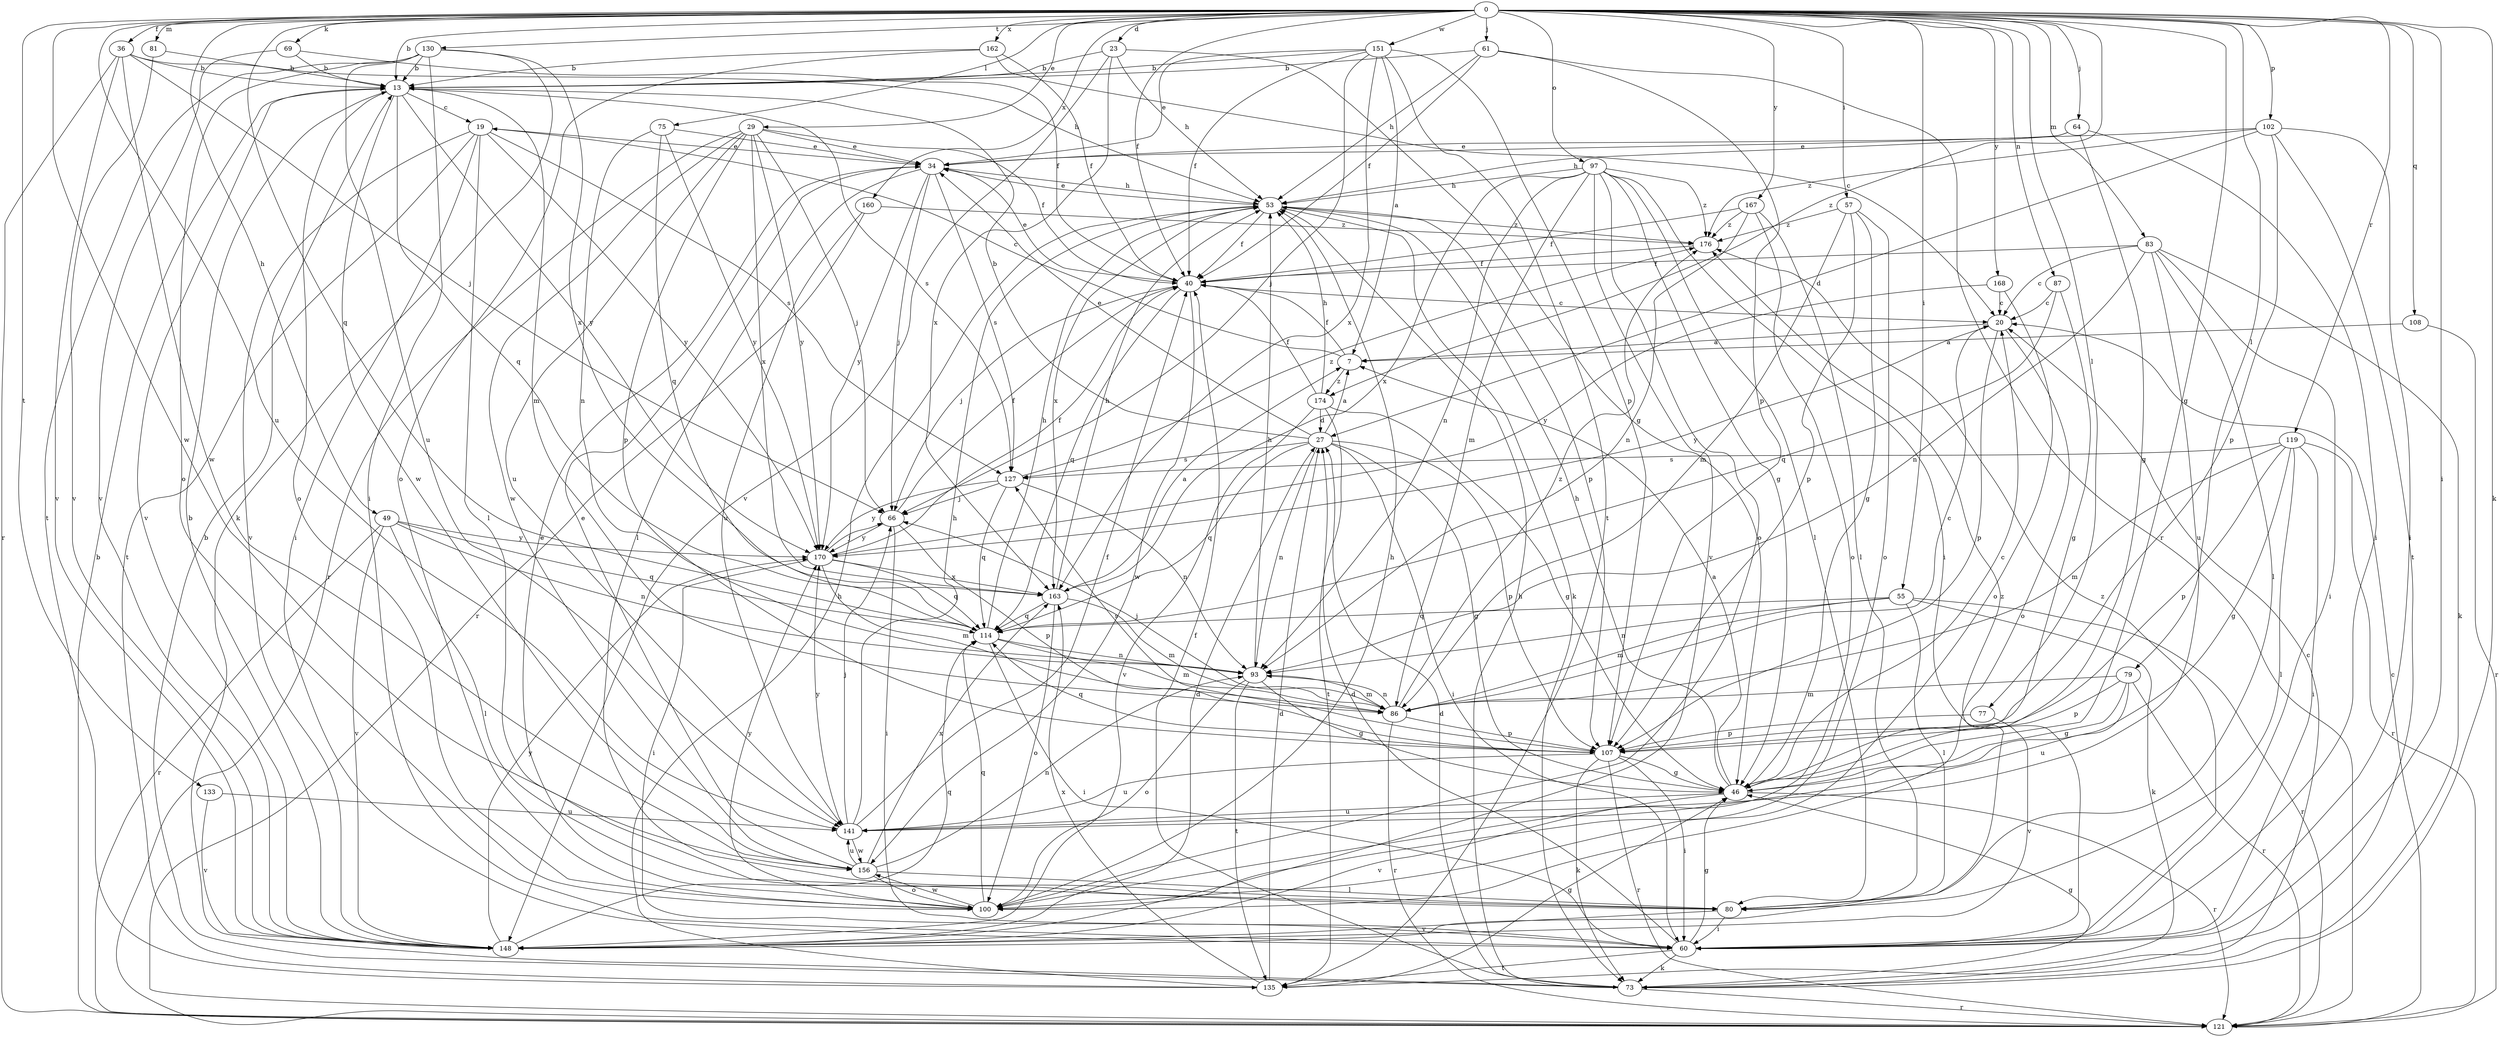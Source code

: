 strict digraph  {
0;
7;
13;
19;
20;
23;
27;
29;
34;
36;
40;
46;
49;
53;
55;
57;
60;
61;
64;
66;
69;
73;
75;
77;
79;
80;
81;
83;
86;
87;
93;
97;
100;
102;
107;
108;
114;
119;
121;
127;
130;
133;
135;
141;
148;
151;
156;
160;
162;
163;
167;
168;
170;
174;
176;
0 -> 13  [label=b];
0 -> 23  [label=d];
0 -> 29  [label=e];
0 -> 36  [label=f];
0 -> 40  [label=f];
0 -> 46  [label=g];
0 -> 49  [label=h];
0 -> 55  [label=i];
0 -> 57  [label=i];
0 -> 60  [label=i];
0 -> 61  [label=j];
0 -> 64  [label=j];
0 -> 69  [label=k];
0 -> 73  [label=k];
0 -> 75  [label=l];
0 -> 77  [label=l];
0 -> 79  [label=l];
0 -> 81  [label=m];
0 -> 83  [label=m];
0 -> 87  [label=n];
0 -> 97  [label=o];
0 -> 102  [label=p];
0 -> 108  [label=q];
0 -> 114  [label=q];
0 -> 119  [label=r];
0 -> 130  [label=t];
0 -> 133  [label=t];
0 -> 141  [label=u];
0 -> 151  [label=w];
0 -> 156  [label=w];
0 -> 160  [label=x];
0 -> 162  [label=x];
0 -> 167  [label=y];
0 -> 168  [label=y];
0 -> 174  [label=z];
7 -> 19  [label=c];
7 -> 40  [label=f];
7 -> 174  [label=z];
13 -> 19  [label=c];
13 -> 86  [label=m];
13 -> 100  [label=o];
13 -> 114  [label=q];
13 -> 127  [label=s];
13 -> 148  [label=v];
13 -> 156  [label=w];
13 -> 170  [label=y];
19 -> 34  [label=e];
19 -> 60  [label=i];
19 -> 80  [label=l];
19 -> 127  [label=s];
19 -> 135  [label=t];
19 -> 148  [label=v];
19 -> 170  [label=y];
20 -> 7  [label=a];
20 -> 100  [label=o];
20 -> 107  [label=p];
20 -> 170  [label=y];
23 -> 13  [label=b];
23 -> 46  [label=g];
23 -> 53  [label=h];
23 -> 148  [label=v];
23 -> 163  [label=x];
27 -> 7  [label=a];
27 -> 13  [label=b];
27 -> 34  [label=e];
27 -> 46  [label=g];
27 -> 60  [label=i];
27 -> 93  [label=n];
27 -> 107  [label=p];
27 -> 114  [label=q];
27 -> 127  [label=s];
29 -> 34  [label=e];
29 -> 40  [label=f];
29 -> 66  [label=j];
29 -> 107  [label=p];
29 -> 121  [label=r];
29 -> 141  [label=u];
29 -> 156  [label=w];
29 -> 163  [label=x];
29 -> 170  [label=y];
34 -> 53  [label=h];
34 -> 66  [label=j];
34 -> 80  [label=l];
34 -> 127  [label=s];
34 -> 170  [label=y];
36 -> 13  [label=b];
36 -> 53  [label=h];
36 -> 66  [label=j];
36 -> 121  [label=r];
36 -> 148  [label=v];
36 -> 156  [label=w];
40 -> 20  [label=c];
40 -> 34  [label=e];
40 -> 66  [label=j];
40 -> 114  [label=q];
40 -> 156  [label=w];
46 -> 7  [label=a];
46 -> 20  [label=c];
46 -> 53  [label=h];
46 -> 121  [label=r];
46 -> 141  [label=u];
46 -> 148  [label=v];
49 -> 80  [label=l];
49 -> 93  [label=n];
49 -> 114  [label=q];
49 -> 121  [label=r];
49 -> 148  [label=v];
49 -> 170  [label=y];
53 -> 34  [label=e];
53 -> 40  [label=f];
53 -> 73  [label=k];
53 -> 107  [label=p];
53 -> 163  [label=x];
53 -> 176  [label=z];
55 -> 73  [label=k];
55 -> 80  [label=l];
55 -> 86  [label=m];
55 -> 93  [label=n];
55 -> 114  [label=q];
55 -> 121  [label=r];
57 -> 46  [label=g];
57 -> 86  [label=m];
57 -> 100  [label=o];
57 -> 107  [label=p];
57 -> 176  [label=z];
60 -> 27  [label=d];
60 -> 46  [label=g];
60 -> 73  [label=k];
60 -> 135  [label=t];
60 -> 176  [label=z];
61 -> 13  [label=b];
61 -> 40  [label=f];
61 -> 53  [label=h];
61 -> 107  [label=p];
61 -> 121  [label=r];
64 -> 34  [label=e];
64 -> 46  [label=g];
64 -> 53  [label=h];
64 -> 60  [label=i];
66 -> 40  [label=f];
66 -> 60  [label=i];
66 -> 107  [label=p];
66 -> 170  [label=y];
69 -> 13  [label=b];
69 -> 40  [label=f];
69 -> 148  [label=v];
73 -> 13  [label=b];
73 -> 20  [label=c];
73 -> 27  [label=d];
73 -> 40  [label=f];
73 -> 46  [label=g];
73 -> 53  [label=h];
73 -> 121  [label=r];
75 -> 34  [label=e];
75 -> 93  [label=n];
75 -> 114  [label=q];
75 -> 170  [label=y];
77 -> 107  [label=p];
77 -> 148  [label=v];
79 -> 46  [label=g];
79 -> 86  [label=m];
79 -> 107  [label=p];
79 -> 121  [label=r];
79 -> 141  [label=u];
80 -> 60  [label=i];
80 -> 148  [label=v];
81 -> 13  [label=b];
81 -> 148  [label=v];
83 -> 20  [label=c];
83 -> 40  [label=f];
83 -> 60  [label=i];
83 -> 73  [label=k];
83 -> 80  [label=l];
83 -> 93  [label=n];
83 -> 141  [label=u];
86 -> 20  [label=c];
86 -> 66  [label=j];
86 -> 93  [label=n];
86 -> 107  [label=p];
86 -> 121  [label=r];
86 -> 176  [label=z];
87 -> 20  [label=c];
87 -> 46  [label=g];
87 -> 114  [label=q];
93 -> 46  [label=g];
93 -> 53  [label=h];
93 -> 86  [label=m];
93 -> 100  [label=o];
93 -> 135  [label=t];
97 -> 46  [label=g];
97 -> 53  [label=h];
97 -> 60  [label=i];
97 -> 80  [label=l];
97 -> 86  [label=m];
97 -> 93  [label=n];
97 -> 100  [label=o];
97 -> 148  [label=v];
97 -> 163  [label=x];
97 -> 176  [label=z];
100 -> 34  [label=e];
100 -> 53  [label=h];
100 -> 114  [label=q];
100 -> 156  [label=w];
100 -> 170  [label=y];
102 -> 27  [label=d];
102 -> 34  [label=e];
102 -> 60  [label=i];
102 -> 107  [label=p];
102 -> 135  [label=t];
102 -> 176  [label=z];
107 -> 46  [label=g];
107 -> 60  [label=i];
107 -> 73  [label=k];
107 -> 114  [label=q];
107 -> 121  [label=r];
107 -> 127  [label=s];
107 -> 141  [label=u];
108 -> 7  [label=a];
108 -> 121  [label=r];
114 -> 53  [label=h];
114 -> 60  [label=i];
114 -> 86  [label=m];
114 -> 93  [label=n];
119 -> 46  [label=g];
119 -> 60  [label=i];
119 -> 80  [label=l];
119 -> 86  [label=m];
119 -> 107  [label=p];
119 -> 121  [label=r];
119 -> 127  [label=s];
121 -> 13  [label=b];
121 -> 20  [label=c];
127 -> 66  [label=j];
127 -> 93  [label=n];
127 -> 114  [label=q];
127 -> 170  [label=y];
127 -> 176  [label=z];
130 -> 13  [label=b];
130 -> 60  [label=i];
130 -> 73  [label=k];
130 -> 100  [label=o];
130 -> 135  [label=t];
130 -> 141  [label=u];
130 -> 163  [label=x];
133 -> 141  [label=u];
133 -> 148  [label=v];
135 -> 27  [label=d];
135 -> 46  [label=g];
135 -> 53  [label=h];
135 -> 163  [label=x];
141 -> 40  [label=f];
141 -> 53  [label=h];
141 -> 66  [label=j];
141 -> 156  [label=w];
141 -> 170  [label=y];
148 -> 13  [label=b];
148 -> 27  [label=d];
148 -> 114  [label=q];
148 -> 170  [label=y];
148 -> 176  [label=z];
151 -> 7  [label=a];
151 -> 13  [label=b];
151 -> 34  [label=e];
151 -> 40  [label=f];
151 -> 66  [label=j];
151 -> 107  [label=p];
151 -> 135  [label=t];
151 -> 163  [label=x];
156 -> 34  [label=e];
156 -> 80  [label=l];
156 -> 93  [label=n];
156 -> 100  [label=o];
156 -> 141  [label=u];
156 -> 163  [label=x];
160 -> 121  [label=r];
160 -> 141  [label=u];
160 -> 176  [label=z];
162 -> 13  [label=b];
162 -> 20  [label=c];
162 -> 40  [label=f];
162 -> 100  [label=o];
163 -> 7  [label=a];
163 -> 53  [label=h];
163 -> 86  [label=m];
163 -> 100  [label=o];
163 -> 114  [label=q];
167 -> 40  [label=f];
167 -> 80  [label=l];
167 -> 93  [label=n];
167 -> 100  [label=o];
167 -> 176  [label=z];
168 -> 20  [label=c];
168 -> 100  [label=o];
168 -> 170  [label=y];
170 -> 40  [label=f];
170 -> 60  [label=i];
170 -> 66  [label=j];
170 -> 86  [label=m];
170 -> 114  [label=q];
170 -> 163  [label=x];
174 -> 27  [label=d];
174 -> 40  [label=f];
174 -> 46  [label=g];
174 -> 53  [label=h];
174 -> 135  [label=t];
174 -> 148  [label=v];
176 -> 40  [label=f];
}
